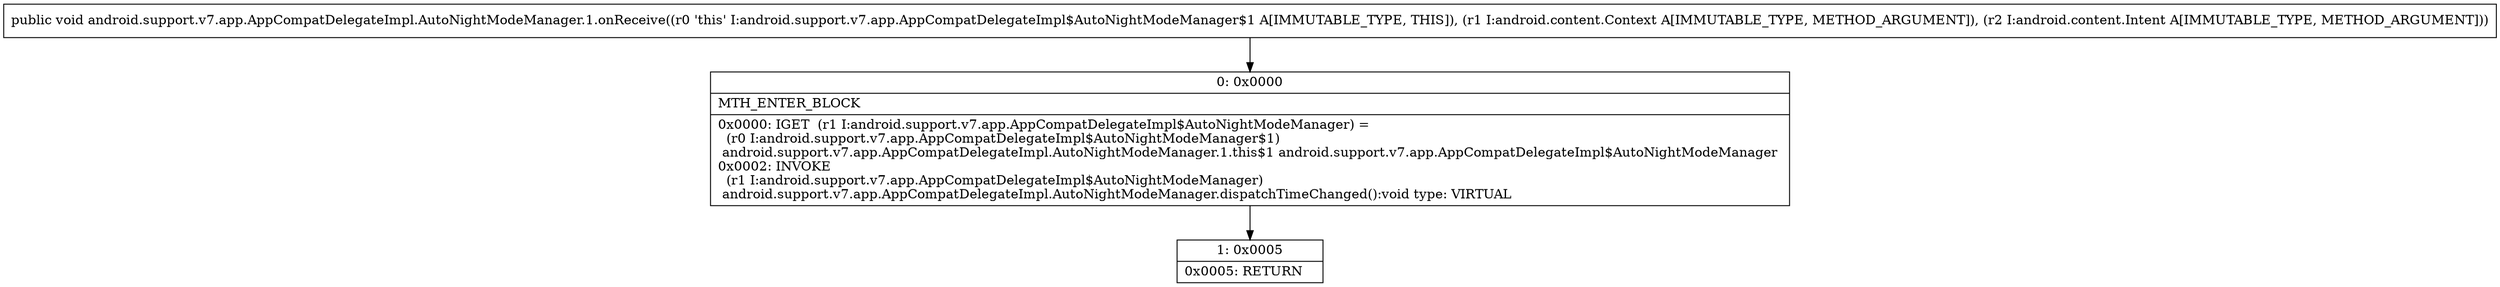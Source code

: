 digraph "CFG forandroid.support.v7.app.AppCompatDelegateImpl.AutoNightModeManager.1.onReceive(Landroid\/content\/Context;Landroid\/content\/Intent;)V" {
Node_0 [shape=record,label="{0\:\ 0x0000|MTH_ENTER_BLOCK\l|0x0000: IGET  (r1 I:android.support.v7.app.AppCompatDelegateImpl$AutoNightModeManager) = \l  (r0 I:android.support.v7.app.AppCompatDelegateImpl$AutoNightModeManager$1)\l android.support.v7.app.AppCompatDelegateImpl.AutoNightModeManager.1.this$1 android.support.v7.app.AppCompatDelegateImpl$AutoNightModeManager \l0x0002: INVOKE  \l  (r1 I:android.support.v7.app.AppCompatDelegateImpl$AutoNightModeManager)\l android.support.v7.app.AppCompatDelegateImpl.AutoNightModeManager.dispatchTimeChanged():void type: VIRTUAL \l}"];
Node_1 [shape=record,label="{1\:\ 0x0005|0x0005: RETURN   \l}"];
MethodNode[shape=record,label="{public void android.support.v7.app.AppCompatDelegateImpl.AutoNightModeManager.1.onReceive((r0 'this' I:android.support.v7.app.AppCompatDelegateImpl$AutoNightModeManager$1 A[IMMUTABLE_TYPE, THIS]), (r1 I:android.content.Context A[IMMUTABLE_TYPE, METHOD_ARGUMENT]), (r2 I:android.content.Intent A[IMMUTABLE_TYPE, METHOD_ARGUMENT])) }"];
MethodNode -> Node_0;
Node_0 -> Node_1;
}


